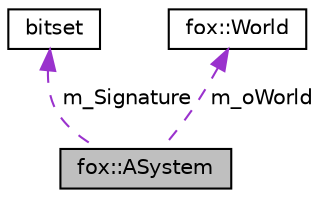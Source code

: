digraph "fox::ASystem"
{
 // LATEX_PDF_SIZE
  edge [fontname="Helvetica",fontsize="10",labelfontname="Helvetica",labelfontsize="10"];
  node [fontname="Helvetica",fontsize="10",shape=record];
  Node1 [label="fox::ASystem",height=0.2,width=0.4,color="black", fillcolor="grey75", style="filled", fontcolor="black",tooltip=" "];
  Node2 -> Node1 [dir="back",color="darkorchid3",fontsize="10",style="dashed",label=" m_Signature" ,fontname="Helvetica"];
  Node2 [label="bitset",height=0.2,width=0.4,color="black", fillcolor="white", style="filled",URL="$classbitset.html",tooltip=" "];
  Node3 -> Node1 [dir="back",color="darkorchid3",fontsize="10",style="dashed",label=" m_oWorld" ,fontname="Helvetica"];
  Node3 [label="fox::World",height=0.2,width=0.4,color="black", fillcolor="white", style="filled",URL="$classfox_1_1World.html",tooltip=" "];
}
